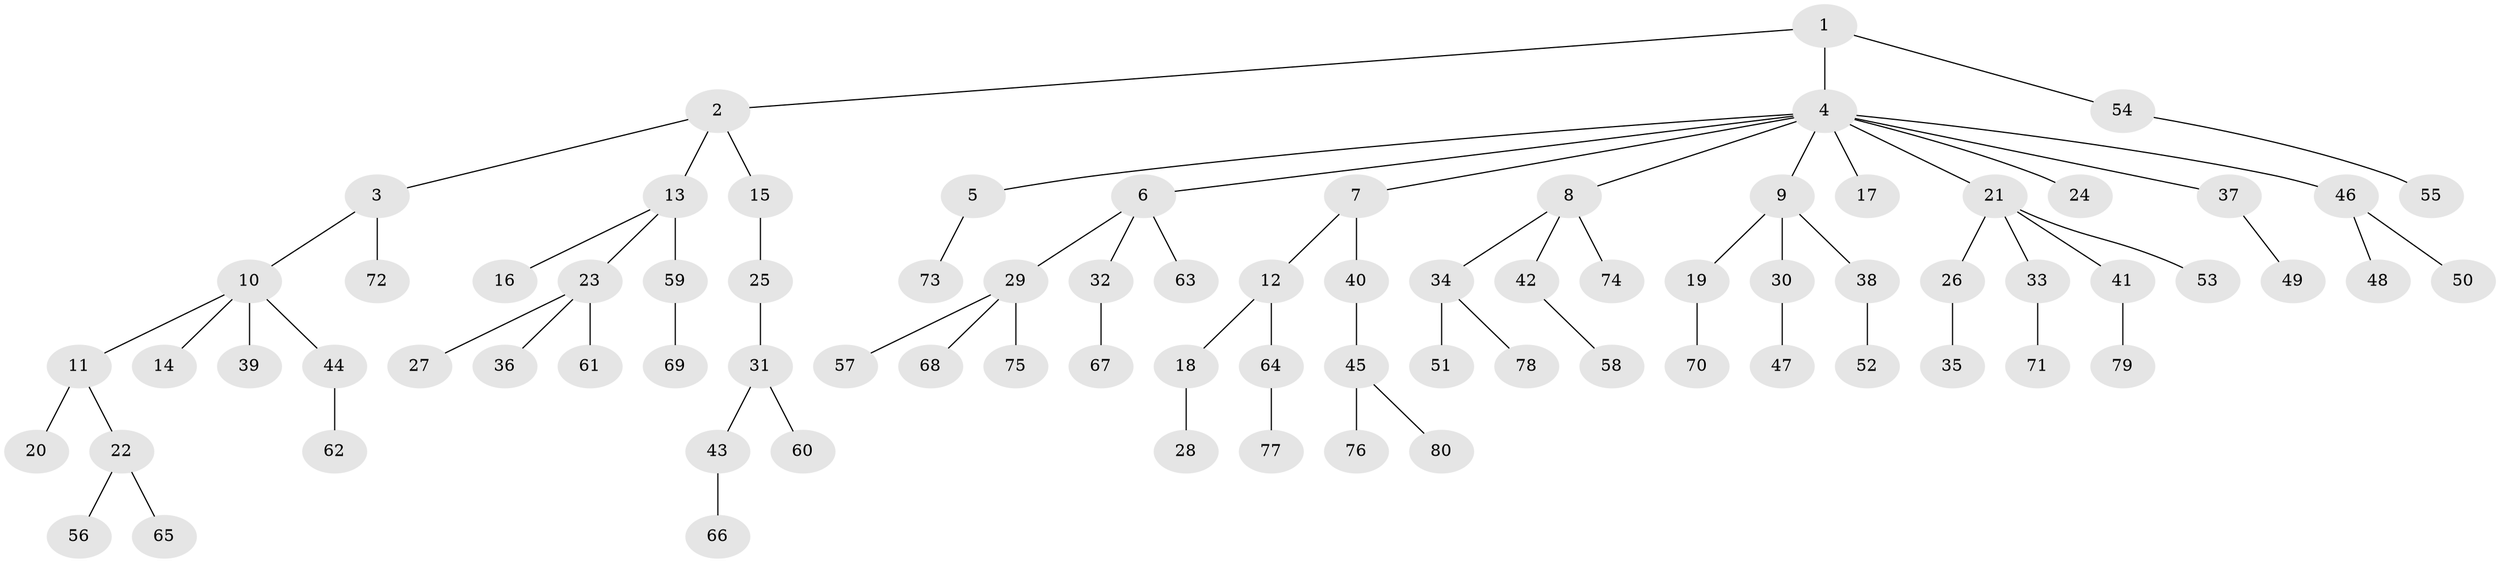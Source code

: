// coarse degree distribution, {5: 0.025, 1: 0.725, 2: 0.15, 4: 0.075, 20: 0.025}
// Generated by graph-tools (version 1.1) at 2025/56/03/04/25 21:56:29]
// undirected, 80 vertices, 79 edges
graph export_dot {
graph [start="1"]
  node [color=gray90,style=filled];
  1;
  2;
  3;
  4;
  5;
  6;
  7;
  8;
  9;
  10;
  11;
  12;
  13;
  14;
  15;
  16;
  17;
  18;
  19;
  20;
  21;
  22;
  23;
  24;
  25;
  26;
  27;
  28;
  29;
  30;
  31;
  32;
  33;
  34;
  35;
  36;
  37;
  38;
  39;
  40;
  41;
  42;
  43;
  44;
  45;
  46;
  47;
  48;
  49;
  50;
  51;
  52;
  53;
  54;
  55;
  56;
  57;
  58;
  59;
  60;
  61;
  62;
  63;
  64;
  65;
  66;
  67;
  68;
  69;
  70;
  71;
  72;
  73;
  74;
  75;
  76;
  77;
  78;
  79;
  80;
  1 -- 2;
  1 -- 4;
  1 -- 54;
  2 -- 3;
  2 -- 13;
  2 -- 15;
  3 -- 10;
  3 -- 72;
  4 -- 5;
  4 -- 6;
  4 -- 7;
  4 -- 8;
  4 -- 9;
  4 -- 17;
  4 -- 21;
  4 -- 24;
  4 -- 37;
  4 -- 46;
  5 -- 73;
  6 -- 29;
  6 -- 32;
  6 -- 63;
  7 -- 12;
  7 -- 40;
  8 -- 34;
  8 -- 42;
  8 -- 74;
  9 -- 19;
  9 -- 30;
  9 -- 38;
  10 -- 11;
  10 -- 14;
  10 -- 39;
  10 -- 44;
  11 -- 20;
  11 -- 22;
  12 -- 18;
  12 -- 64;
  13 -- 16;
  13 -- 23;
  13 -- 59;
  15 -- 25;
  18 -- 28;
  19 -- 70;
  21 -- 26;
  21 -- 33;
  21 -- 41;
  21 -- 53;
  22 -- 56;
  22 -- 65;
  23 -- 27;
  23 -- 36;
  23 -- 61;
  25 -- 31;
  26 -- 35;
  29 -- 57;
  29 -- 68;
  29 -- 75;
  30 -- 47;
  31 -- 43;
  31 -- 60;
  32 -- 67;
  33 -- 71;
  34 -- 51;
  34 -- 78;
  37 -- 49;
  38 -- 52;
  40 -- 45;
  41 -- 79;
  42 -- 58;
  43 -- 66;
  44 -- 62;
  45 -- 76;
  45 -- 80;
  46 -- 48;
  46 -- 50;
  54 -- 55;
  59 -- 69;
  64 -- 77;
}
